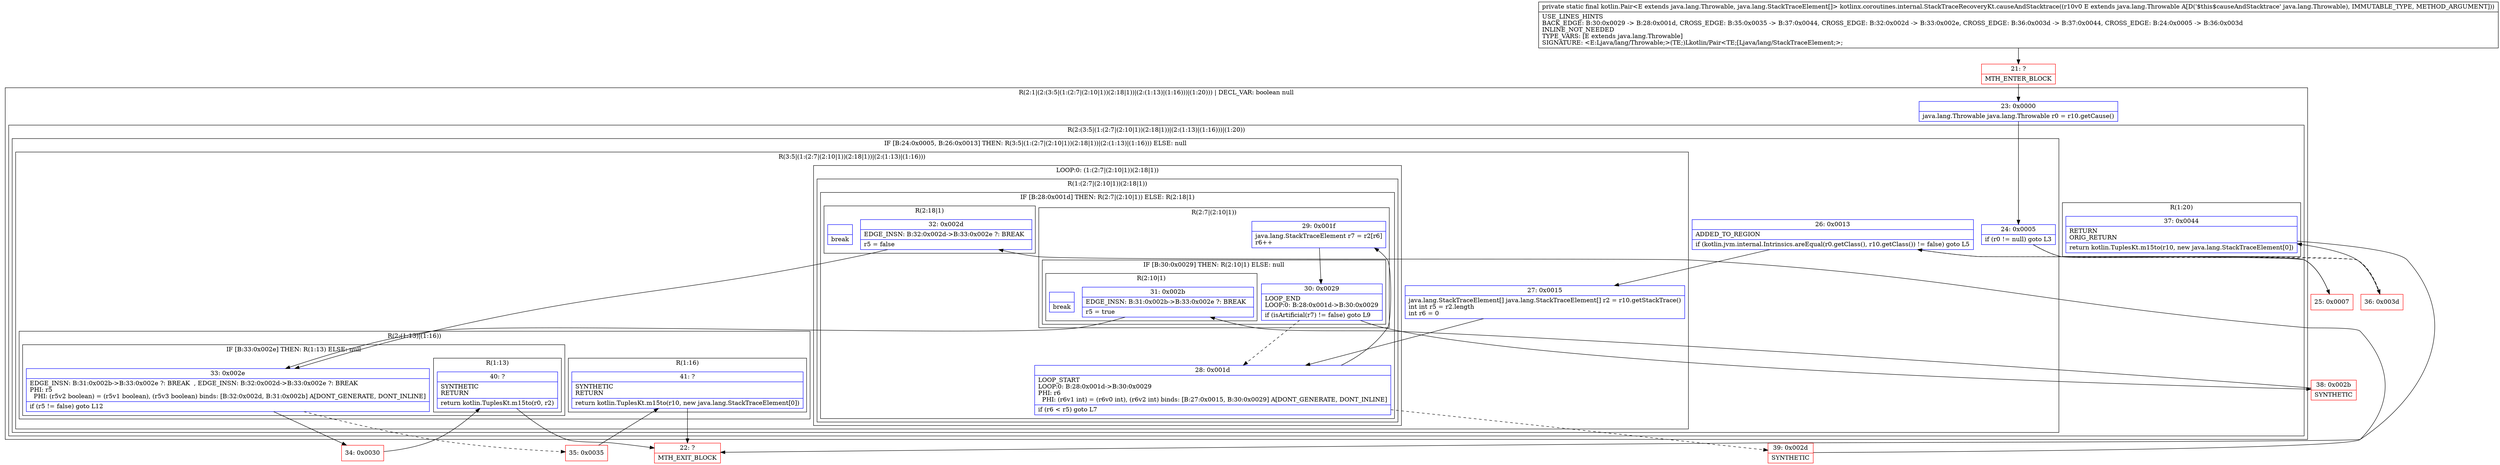 digraph "CFG forkotlinx.coroutines.internal.StackTraceRecoveryKt.causeAndStacktrace(Ljava\/lang\/Throwable;)Lkotlin\/Pair;" {
subgraph cluster_Region_1554110009 {
label = "R(2:1|(2:(3:5|(1:(2:7|(2:10|1))(2:18|1))|(2:(1:13)|(1:16)))|(1:20))) | DECL_VAR: boolean null\l";
node [shape=record,color=blue];
Node_23 [shape=record,label="{23\:\ 0x0000|java.lang.Throwable java.lang.Throwable r0 = r10.getCause()\l}"];
subgraph cluster_Region_1538695505 {
label = "R(2:(3:5|(1:(2:7|(2:10|1))(2:18|1))|(2:(1:13)|(1:16)))|(1:20))";
node [shape=record,color=blue];
subgraph cluster_IfRegion_2004275197 {
label = "IF [B:24:0x0005, B:26:0x0013] THEN: R(3:5|(1:(2:7|(2:10|1))(2:18|1))|(2:(1:13)|(1:16))) ELSE: null";
node [shape=record,color=blue];
Node_24 [shape=record,label="{24\:\ 0x0005|if (r0 != null) goto L3\l}"];
Node_26 [shape=record,label="{26\:\ 0x0013|ADDED_TO_REGION\l|if (kotlin.jvm.internal.Intrinsics.areEqual(r0.getClass(), r10.getClass()) != false) goto L5\l}"];
subgraph cluster_Region_1854240857 {
label = "R(3:5|(1:(2:7|(2:10|1))(2:18|1))|(2:(1:13)|(1:16)))";
node [shape=record,color=blue];
Node_27 [shape=record,label="{27\:\ 0x0015|java.lang.StackTraceElement[] java.lang.StackTraceElement[] r2 = r10.getStackTrace()\lint int r5 = r2.length\lint r6 = 0\l}"];
subgraph cluster_LoopRegion_511500560 {
label = "LOOP:0: (1:(2:7|(2:10|1))(2:18|1))";
node [shape=record,color=blue];
subgraph cluster_Region_1175162198 {
label = "R(1:(2:7|(2:10|1))(2:18|1))";
node [shape=record,color=blue];
subgraph cluster_IfRegion_2098156268 {
label = "IF [B:28:0x001d] THEN: R(2:7|(2:10|1)) ELSE: R(2:18|1)";
node [shape=record,color=blue];
Node_28 [shape=record,label="{28\:\ 0x001d|LOOP_START\lLOOP:0: B:28:0x001d\-\>B:30:0x0029\lPHI: r6 \l  PHI: (r6v1 int) = (r6v0 int), (r6v2 int) binds: [B:27:0x0015, B:30:0x0029] A[DONT_GENERATE, DONT_INLINE]\l|if (r6 \< r5) goto L7\l}"];
subgraph cluster_Region_1019706286 {
label = "R(2:7|(2:10|1))";
node [shape=record,color=blue];
Node_29 [shape=record,label="{29\:\ 0x001f|java.lang.StackTraceElement r7 = r2[r6]\lr6++\l}"];
subgraph cluster_IfRegion_1559861995 {
label = "IF [B:30:0x0029] THEN: R(2:10|1) ELSE: null";
node [shape=record,color=blue];
Node_30 [shape=record,label="{30\:\ 0x0029|LOOP_END\lLOOP:0: B:28:0x001d\-\>B:30:0x0029\l|if (isArtificial(r7) != false) goto L9\l}"];
subgraph cluster_Region_1541705778 {
label = "R(2:10|1)";
node [shape=record,color=blue];
Node_31 [shape=record,label="{31\:\ 0x002b|EDGE_INSN: B:31:0x002b\-\>B:33:0x002e ?: BREAK  \l|r5 = true\l}"];
Node_InsnContainer_599015294 [shape=record,label="{|break\l}"];
}
}
}
subgraph cluster_Region_518419463 {
label = "R(2:18|1)";
node [shape=record,color=blue];
Node_32 [shape=record,label="{32\:\ 0x002d|EDGE_INSN: B:32:0x002d\-\>B:33:0x002e ?: BREAK  \l|r5 = false\l}"];
Node_InsnContainer_1298574960 [shape=record,label="{|break\l}"];
}
}
}
}
subgraph cluster_Region_887861933 {
label = "R(2:(1:13)|(1:16))";
node [shape=record,color=blue];
subgraph cluster_IfRegion_781252699 {
label = "IF [B:33:0x002e] THEN: R(1:13) ELSE: null";
node [shape=record,color=blue];
Node_33 [shape=record,label="{33\:\ 0x002e|EDGE_INSN: B:31:0x002b\-\>B:33:0x002e ?: BREAK  , EDGE_INSN: B:32:0x002d\-\>B:33:0x002e ?: BREAK  \lPHI: r5 \l  PHI: (r5v2 boolean) = (r5v1 boolean), (r5v3 boolean) binds: [B:32:0x002d, B:31:0x002b] A[DONT_GENERATE, DONT_INLINE]\l|if (r5 != false) goto L12\l}"];
subgraph cluster_Region_1213561849 {
label = "R(1:13)";
node [shape=record,color=blue];
Node_40 [shape=record,label="{40\:\ ?|SYNTHETIC\lRETURN\l|return kotlin.TuplesKt.m15to(r0, r2)\l}"];
}
}
subgraph cluster_Region_744320312 {
label = "R(1:16)";
node [shape=record,color=blue];
Node_41 [shape=record,label="{41\:\ ?|SYNTHETIC\lRETURN\l|return kotlin.TuplesKt.m15to(r10, new java.lang.StackTraceElement[0])\l}"];
}
}
}
}
subgraph cluster_Region_1412453357 {
label = "R(1:20)";
node [shape=record,color=blue];
Node_37 [shape=record,label="{37\:\ 0x0044|RETURN\lORIG_RETURN\l|return kotlin.TuplesKt.m15to(r10, new java.lang.StackTraceElement[0])\l}"];
}
}
}
Node_21 [shape=record,color=red,label="{21\:\ ?|MTH_ENTER_BLOCK\l}"];
Node_25 [shape=record,color=red,label="{25\:\ 0x0007}"];
Node_38 [shape=record,color=red,label="{38\:\ 0x002b|SYNTHETIC\l}"];
Node_34 [shape=record,color=red,label="{34\:\ 0x0030}"];
Node_22 [shape=record,color=red,label="{22\:\ ?|MTH_EXIT_BLOCK\l}"];
Node_35 [shape=record,color=red,label="{35\:\ 0x0035}"];
Node_39 [shape=record,color=red,label="{39\:\ 0x002d|SYNTHETIC\l}"];
Node_36 [shape=record,color=red,label="{36\:\ 0x003d}"];
MethodNode[shape=record,label="{private static final kotlin.Pair\<E extends java.lang.Throwable, java.lang.StackTraceElement[]\> kotlinx.coroutines.internal.StackTraceRecoveryKt.causeAndStacktrace((r10v0 E extends java.lang.Throwable A[D('$this$causeAndStacktrace' java.lang.Throwable), IMMUTABLE_TYPE, METHOD_ARGUMENT]))  | USE_LINES_HINTS\lBACK_EDGE: B:30:0x0029 \-\> B:28:0x001d, CROSS_EDGE: B:35:0x0035 \-\> B:37:0x0044, CROSS_EDGE: B:32:0x002d \-\> B:33:0x002e, CROSS_EDGE: B:36:0x003d \-\> B:37:0x0044, CROSS_EDGE: B:24:0x0005 \-\> B:36:0x003d\lINLINE_NOT_NEEDED\lTYPE_VARS: [E extends java.lang.Throwable]\lSIGNATURE: \<E:Ljava\/lang\/Throwable;\>(TE;)Lkotlin\/Pair\<TE;[Ljava\/lang\/StackTraceElement;\>;\l}"];
MethodNode -> Node_21;Node_23 -> Node_24;
Node_24 -> Node_25;
Node_24 -> Node_36[style=dashed];
Node_26 -> Node_27;
Node_26 -> Node_36[style=dashed];
Node_27 -> Node_28;
Node_28 -> Node_29;
Node_28 -> Node_39[style=dashed];
Node_29 -> Node_30;
Node_30 -> Node_28[style=dashed];
Node_30 -> Node_38;
Node_31 -> Node_33;
Node_32 -> Node_33;
Node_33 -> Node_34;
Node_33 -> Node_35[style=dashed];
Node_40 -> Node_22;
Node_41 -> Node_22;
Node_37 -> Node_22;
Node_21 -> Node_23;
Node_25 -> Node_26;
Node_38 -> Node_31;
Node_34 -> Node_40;
Node_35 -> Node_41;
Node_39 -> Node_32;
Node_36 -> Node_37;
}

